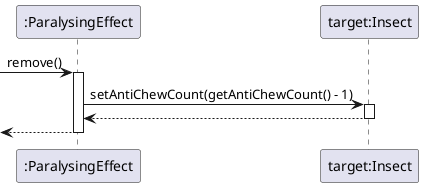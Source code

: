 @startuml
participant ":ParalysingEffect" as effect
participant "target:Insect" as target

-> effect : remove()
activate effect

effect -> target : setAntiChewCount(getAntiChewCount() - 1)
activate target

effect <-- target
deactivate target

<-- effect
deactivate effect
@enduml